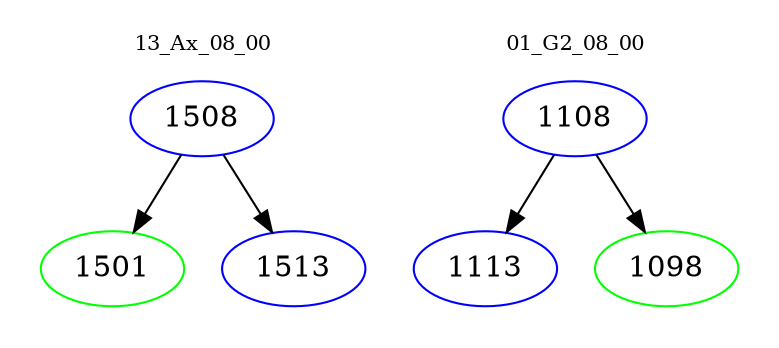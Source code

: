 digraph{
subgraph cluster_0 {
color = white
label = "13_Ax_08_00";
fontsize=10;
T0_1508 [label="1508", color="blue"]
T0_1508 -> T0_1501 [color="black"]
T0_1501 [label="1501", color="green"]
T0_1508 -> T0_1513 [color="black"]
T0_1513 [label="1513", color="blue"]
}
subgraph cluster_1 {
color = white
label = "01_G2_08_00";
fontsize=10;
T1_1108 [label="1108", color="blue"]
T1_1108 -> T1_1113 [color="black"]
T1_1113 [label="1113", color="blue"]
T1_1108 -> T1_1098 [color="black"]
T1_1098 [label="1098", color="green"]
}
}

